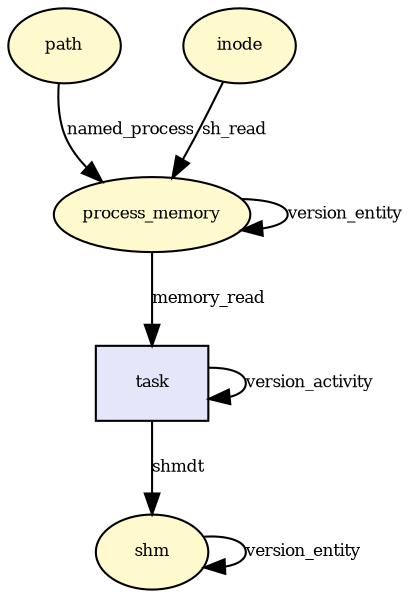 digraph RGL__DirectedAdjacencyGraph {path[fontsize = 8,label = "path",shape = ellipse, fillcolor="#fffacd", style = filled]

process_memory[fontsize = 8,label = "process_memory",shape = ellipse, fillcolor="#fffacd", style = filled]

path -> process_memory[fontsize = 8,label = "named_process"]

task[fontsize = 8,label = "task",shape = rectangle, fillcolor="#e6e6fa", style = filled]

process_memory -> task[fontsize = 8,label = "memory_read"]

shm[fontsize = 8,label = "shm",shape = ellipse, fillcolor="#fffacd", style = filled]

task -> shm[fontsize = 8,label = "shmdt"]

task -> task[fontsize = 8,label = "version_activity"]

shm -> shm[fontsize = 8,label = "version_entity"]

inode[fontsize = 8,label = "inode",shape = ellipse, fillcolor="#fffacd", style = filled]

inode -> process_memory[fontsize = 8,label = "sh_read"]

process_memory -> process_memory[fontsize = 8,label = "version_entity"]

}